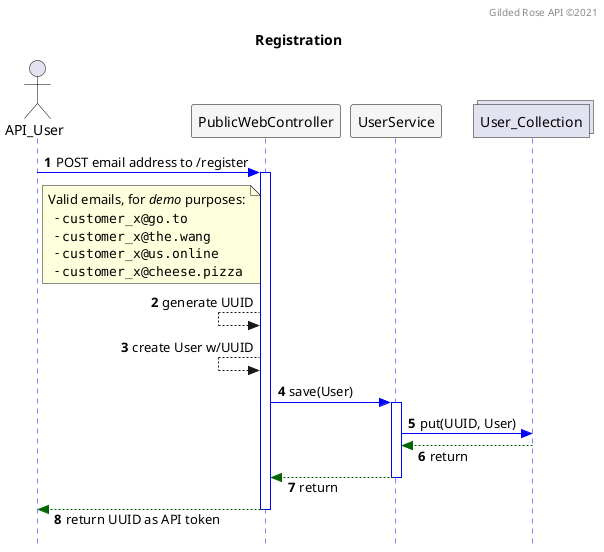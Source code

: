 @startuml

autonumber
header Gilded Rose API ©2021
hide footbox

skinparam responseMessageBelowArrow true
skinparam sequence {
  ActorBorderColor Black
  CollectionsBackgroundColor Grey
  CollectionsBorderColor Black
  LifeLineBorderColor Blue
  ParticipantBackgroundColor WhiteSmoke
  ParticipantBorderColor Black
}
skinparam style strictuml
title Registration

actor API_User
participant PublicWebController
participant UserService
collections User_Collection

API_User -[#0000FF]> PublicWebController : POST email address to /register
note right of API_User
 Valid emails, for //demo// purposes:
   - ""customer_x@go.to""
   - ""customer_x@the.wang""
   - ""customer_x@us.online""
   - ""customer_x@cheese.pizza""
end note
activate PublicWebController
PublicWebController <-- PublicWebController : generate UUID
PublicWebController <-- PublicWebController : create User w/UUID
PublicWebController -[#0000FF]> UserService : save(User)
activate UserService
UserService -[#0000FF]> User_Collection : put(UUID, User)
UserService <[#DarkGreen]-- User_Collection : return
PublicWebController <[#DarkGreen]-- UserService : return
deactivate UserService
API_User <[#DarkGreen]-- PublicWebController : return UUID as API token
deactivate PublicWebController

@enduml
